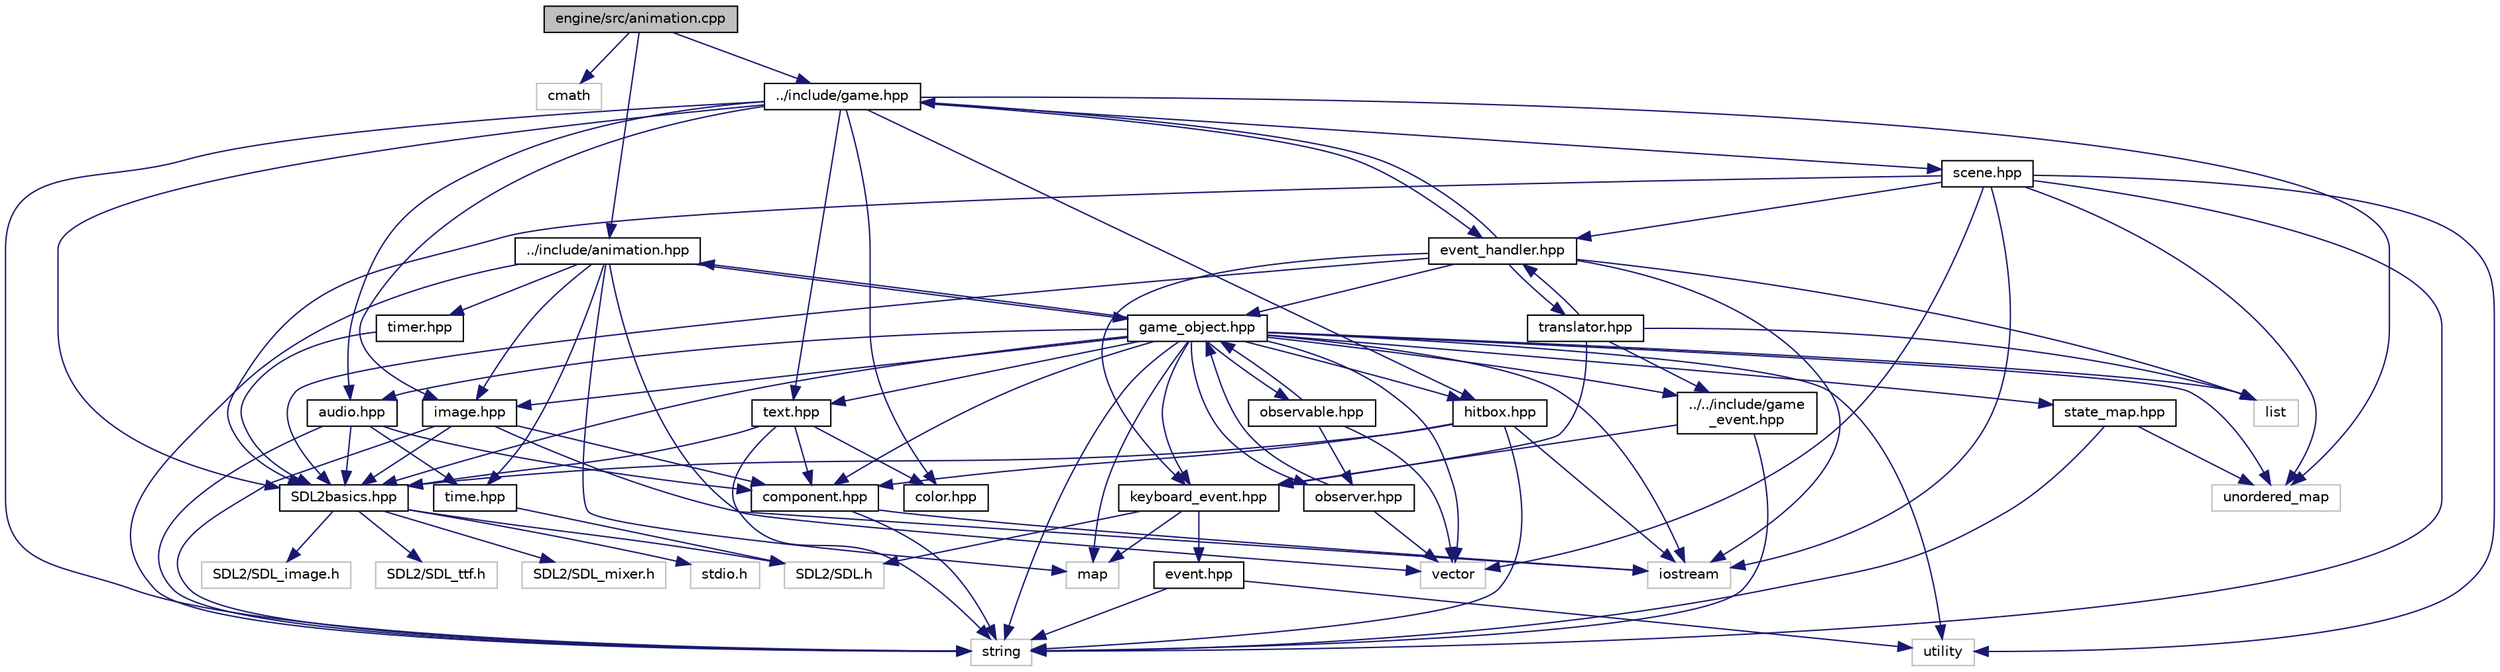 digraph "engine/src/animation.cpp"
{
  edge [fontname="Helvetica",fontsize="10",labelfontname="Helvetica",labelfontsize="10"];
  node [fontname="Helvetica",fontsize="10",shape=record];
  Node1 [label="engine/src/animation.cpp",height=0.2,width=0.4,color="black", fillcolor="grey75", style="filled", fontcolor="black"];
  Node1 -> Node2 [color="midnightblue",fontsize="10",style="solid"];
  Node2 [label="cmath",height=0.2,width=0.4,color="grey75", fillcolor="white", style="filled"];
  Node1 -> Node3 [color="midnightblue",fontsize="10",style="solid"];
  Node3 [label="../include/animation.hpp",height=0.2,width=0.4,color="black", fillcolor="white", style="filled",URL="$animation_8hpp.html"];
  Node3 -> Node4 [color="midnightblue",fontsize="10",style="solid"];
  Node4 [label="string",height=0.2,width=0.4,color="grey75", fillcolor="white", style="filled"];
  Node3 -> Node5 [color="midnightblue",fontsize="10",style="solid"];
  Node5 [label="vector",height=0.2,width=0.4,color="grey75", fillcolor="white", style="filled"];
  Node3 -> Node6 [color="midnightblue",fontsize="10",style="solid"];
  Node6 [label="map",height=0.2,width=0.4,color="grey75", fillcolor="white", style="filled"];
  Node3 -> Node7 [color="midnightblue",fontsize="10",style="solid"];
  Node7 [label="game_object.hpp",height=0.2,width=0.4,color="black", fillcolor="white", style="filled",URL="$game__object_8hpp.html"];
  Node7 -> Node8 [color="midnightblue",fontsize="10",style="solid"];
  Node8 [label="iostream",height=0.2,width=0.4,color="grey75", fillcolor="white", style="filled"];
  Node7 -> Node6 [color="midnightblue",fontsize="10",style="solid"];
  Node7 -> Node9 [color="midnightblue",fontsize="10",style="solid"];
  Node9 [label="unordered_map",height=0.2,width=0.4,color="grey75", fillcolor="white", style="filled"];
  Node7 -> Node5 [color="midnightblue",fontsize="10",style="solid"];
  Node7 -> Node10 [color="midnightblue",fontsize="10",style="solid"];
  Node10 [label="list",height=0.2,width=0.4,color="grey75", fillcolor="white", style="filled"];
  Node7 -> Node4 [color="midnightblue",fontsize="10",style="solid"];
  Node7 -> Node11 [color="midnightblue",fontsize="10",style="solid"];
  Node11 [label="utility",height=0.2,width=0.4,color="grey75", fillcolor="white", style="filled"];
  Node7 -> Node12 [color="midnightblue",fontsize="10",style="solid"];
  Node12 [label="SDL2basics.hpp",height=0.2,width=0.4,color="black", fillcolor="white", style="filled",URL="$_s_d_l2basics_8hpp.html"];
  Node12 -> Node13 [color="midnightblue",fontsize="10",style="solid"];
  Node13 [label="stdio.h",height=0.2,width=0.4,color="grey75", fillcolor="white", style="filled"];
  Node12 -> Node14 [color="midnightblue",fontsize="10",style="solid"];
  Node14 [label="SDL2/SDL.h",height=0.2,width=0.4,color="grey75", fillcolor="white", style="filled"];
  Node12 -> Node15 [color="midnightblue",fontsize="10",style="solid"];
  Node15 [label="SDL2/SDL_image.h",height=0.2,width=0.4,color="grey75", fillcolor="white", style="filled"];
  Node12 -> Node16 [color="midnightblue",fontsize="10",style="solid"];
  Node16 [label="SDL2/SDL_ttf.h",height=0.2,width=0.4,color="grey75", fillcolor="white", style="filled"];
  Node12 -> Node17 [color="midnightblue",fontsize="10",style="solid"];
  Node17 [label="SDL2/SDL_mixer.h",height=0.2,width=0.4,color="grey75", fillcolor="white", style="filled"];
  Node7 -> Node18 [color="midnightblue",fontsize="10",style="solid"];
  Node18 [label="component.hpp",height=0.2,width=0.4,color="black", fillcolor="white", style="filled",URL="$component_8hpp.html"];
  Node18 -> Node4 [color="midnightblue",fontsize="10",style="solid"];
  Node18 -> Node8 [color="midnightblue",fontsize="10",style="solid"];
  Node7 -> Node19 [color="midnightblue",fontsize="10",style="solid"];
  Node19 [label="image.hpp",height=0.2,width=0.4,color="black", fillcolor="white", style="filled",URL="$image_8hpp.html"];
  Node19 -> Node12 [color="midnightblue",fontsize="10",style="solid"];
  Node19 -> Node18 [color="midnightblue",fontsize="10",style="solid"];
  Node19 -> Node4 [color="midnightblue",fontsize="10",style="solid"];
  Node19 -> Node8 [color="midnightblue",fontsize="10",style="solid"];
  Node7 -> Node20 [color="midnightblue",fontsize="10",style="solid"];
  Node20 [label="text.hpp",height=0.2,width=0.4,color="black", fillcolor="white", style="filled",URL="$text_8hpp.html"];
  Node20 -> Node12 [color="midnightblue",fontsize="10",style="solid"];
  Node20 -> Node18 [color="midnightblue",fontsize="10",style="solid"];
  Node20 -> Node21 [color="midnightblue",fontsize="10",style="solid"];
  Node21 [label="color.hpp",height=0.2,width=0.4,color="black", fillcolor="white", style="filled",URL="$color_8hpp.html"];
  Node20 -> Node4 [color="midnightblue",fontsize="10",style="solid"];
  Node7 -> Node22 [color="midnightblue",fontsize="10",style="solid"];
  Node22 [label="audio.hpp",height=0.2,width=0.4,color="black", fillcolor="white", style="filled",URL="$audio_8hpp.html"];
  Node22 -> Node12 [color="midnightblue",fontsize="10",style="solid"];
  Node22 -> Node18 [color="midnightblue",fontsize="10",style="solid"];
  Node22 -> Node23 [color="midnightblue",fontsize="10",style="solid"];
  Node23 [label="time.hpp",height=0.2,width=0.4,color="black", fillcolor="white", style="filled",URL="$time_8hpp.html"];
  Node23 -> Node14 [color="midnightblue",fontsize="10",style="solid"];
  Node22 -> Node4 [color="midnightblue",fontsize="10",style="solid"];
  Node7 -> Node24 [color="midnightblue",fontsize="10",style="solid"];
  Node24 [label="hitbox.hpp",height=0.2,width=0.4,color="black", fillcolor="white", style="filled",URL="$hitbox_8hpp.html"];
  Node24 -> Node4 [color="midnightblue",fontsize="10",style="solid"];
  Node24 -> Node8 [color="midnightblue",fontsize="10",style="solid"];
  Node24 -> Node12 [color="midnightblue",fontsize="10",style="solid"];
  Node24 -> Node18 [color="midnightblue",fontsize="10",style="solid"];
  Node7 -> Node25 [color="midnightblue",fontsize="10",style="solid"];
  Node25 [label="keyboard_event.hpp",height=0.2,width=0.4,color="black", fillcolor="white", style="filled",URL="$keyboard__event_8hpp.html"];
  Node25 -> Node26 [color="midnightblue",fontsize="10",style="solid"];
  Node26 [label="event.hpp",height=0.2,width=0.4,color="black", fillcolor="white", style="filled",URL="$event_8hpp.html"];
  Node26 -> Node4 [color="midnightblue",fontsize="10",style="solid"];
  Node26 -> Node11 [color="midnightblue",fontsize="10",style="solid"];
  Node25 -> Node14 [color="midnightblue",fontsize="10",style="solid"];
  Node25 -> Node6 [color="midnightblue",fontsize="10",style="solid"];
  Node7 -> Node27 [color="midnightblue",fontsize="10",style="solid"];
  Node27 [label="state_map.hpp",height=0.2,width=0.4,color="black", fillcolor="white", style="filled",URL="$state__map_8hpp.html"];
  Node27 -> Node4 [color="midnightblue",fontsize="10",style="solid"];
  Node27 -> Node9 [color="midnightblue",fontsize="10",style="solid"];
  Node7 -> Node3 [color="midnightblue",fontsize="10",style="solid"];
  Node7 -> Node28 [color="midnightblue",fontsize="10",style="solid"];
  Node28 [label="observer.hpp",height=0.2,width=0.4,color="black", fillcolor="white", style="filled",URL="$observer_8hpp.html"];
  Node28 -> Node7 [color="midnightblue",fontsize="10",style="solid"];
  Node28 -> Node5 [color="midnightblue",fontsize="10",style="solid"];
  Node7 -> Node29 [color="midnightblue",fontsize="10",style="solid"];
  Node29 [label="observable.hpp",height=0.2,width=0.4,color="black", fillcolor="white", style="filled",URL="$observable_8hpp.html"];
  Node29 -> Node7 [color="midnightblue",fontsize="10",style="solid"];
  Node29 -> Node28 [color="midnightblue",fontsize="10",style="solid"];
  Node29 -> Node5 [color="midnightblue",fontsize="10",style="solid"];
  Node7 -> Node30 [color="midnightblue",fontsize="10",style="solid"];
  Node30 [label="../../include/game\l_event.hpp",height=0.2,width=0.4,color="black", fillcolor="white", style="filled",URL="$game__event_8hpp.html"];
  Node30 -> Node4 [color="midnightblue",fontsize="10",style="solid"];
  Node30 -> Node25 [color="midnightblue",fontsize="10",style="solid"];
  Node3 -> Node19 [color="midnightblue",fontsize="10",style="solid"];
  Node3 -> Node23 [color="midnightblue",fontsize="10",style="solid"];
  Node3 -> Node31 [color="midnightblue",fontsize="10",style="solid"];
  Node31 [label="timer.hpp",height=0.2,width=0.4,color="black", fillcolor="white", style="filled",URL="$timer_8hpp.html"];
  Node31 -> Node12 [color="midnightblue",fontsize="10",style="solid"];
  Node1 -> Node32 [color="midnightblue",fontsize="10",style="solid"];
  Node32 [label="../include/game.hpp",height=0.2,width=0.4,color="black", fillcolor="white", style="filled",URL="$engine_2include_2game_8hpp.html"];
  Node32 -> Node12 [color="midnightblue",fontsize="10",style="solid"];
  Node32 -> Node4 [color="midnightblue",fontsize="10",style="solid"];
  Node32 -> Node9 [color="midnightblue",fontsize="10",style="solid"];
  Node32 -> Node19 [color="midnightblue",fontsize="10",style="solid"];
  Node32 -> Node22 [color="midnightblue",fontsize="10",style="solid"];
  Node32 -> Node20 [color="midnightblue",fontsize="10",style="solid"];
  Node32 -> Node33 [color="midnightblue",fontsize="10",style="solid"];
  Node33 [label="event_handler.hpp",height=0.2,width=0.4,color="black", fillcolor="white", style="filled",URL="$event__handler_8hpp.html"];
  Node33 -> Node8 [color="midnightblue",fontsize="10",style="solid"];
  Node33 -> Node12 [color="midnightblue",fontsize="10",style="solid"];
  Node33 -> Node10 [color="midnightblue",fontsize="10",style="solid"];
  Node33 -> Node25 [color="midnightblue",fontsize="10",style="solid"];
  Node33 -> Node34 [color="midnightblue",fontsize="10",style="solid"];
  Node34 [label="translator.hpp",height=0.2,width=0.4,color="black", fillcolor="white", style="filled",URL="$translator_8hpp.html"];
  Node34 -> Node30 [color="midnightblue",fontsize="10",style="solid"];
  Node34 -> Node10 [color="midnightblue",fontsize="10",style="solid"];
  Node34 -> Node25 [color="midnightblue",fontsize="10",style="solid"];
  Node34 -> Node33 [color="midnightblue",fontsize="10",style="solid"];
  Node33 -> Node7 [color="midnightblue",fontsize="10",style="solid"];
  Node33 -> Node32 [color="midnightblue",fontsize="10",style="solid"];
  Node32 -> Node35 [color="midnightblue",fontsize="10",style="solid"];
  Node35 [label="scene.hpp",height=0.2,width=0.4,color="black", fillcolor="white", style="filled",URL="$scene_8hpp.html"];
  Node35 -> Node12 [color="midnightblue",fontsize="10",style="solid"];
  Node35 -> Node8 [color="midnightblue",fontsize="10",style="solid"];
  Node35 -> Node9 [color="midnightblue",fontsize="10",style="solid"];
  Node35 -> Node5 [color="midnightblue",fontsize="10",style="solid"];
  Node35 -> Node11 [color="midnightblue",fontsize="10",style="solid"];
  Node35 -> Node4 [color="midnightblue",fontsize="10",style="solid"];
  Node35 -> Node33 [color="midnightblue",fontsize="10",style="solid"];
  Node32 -> Node21 [color="midnightblue",fontsize="10",style="solid"];
  Node32 -> Node24 [color="midnightblue",fontsize="10",style="solid"];
}
